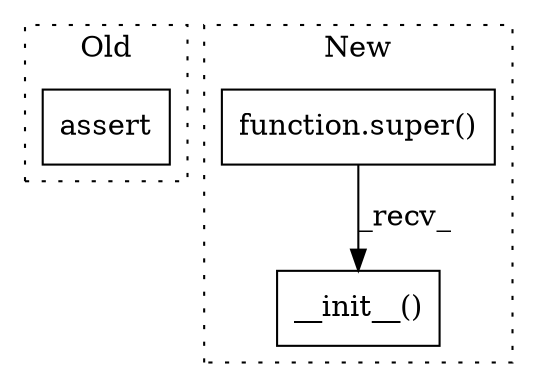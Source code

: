 digraph G {
subgraph cluster0 {
1 [label="assert" a="65" s="761" l="7" shape="box"];
label = "Old";
style="dotted";
}
subgraph cluster1 {
2 [label="__init__()" a="75" s="1359,1392" l="17,1" shape="box"];
3 [label="function.super()" a="75" s="1359" l="7" shape="box"];
label = "New";
style="dotted";
}
3 -> 2 [label="_recv_"];
}